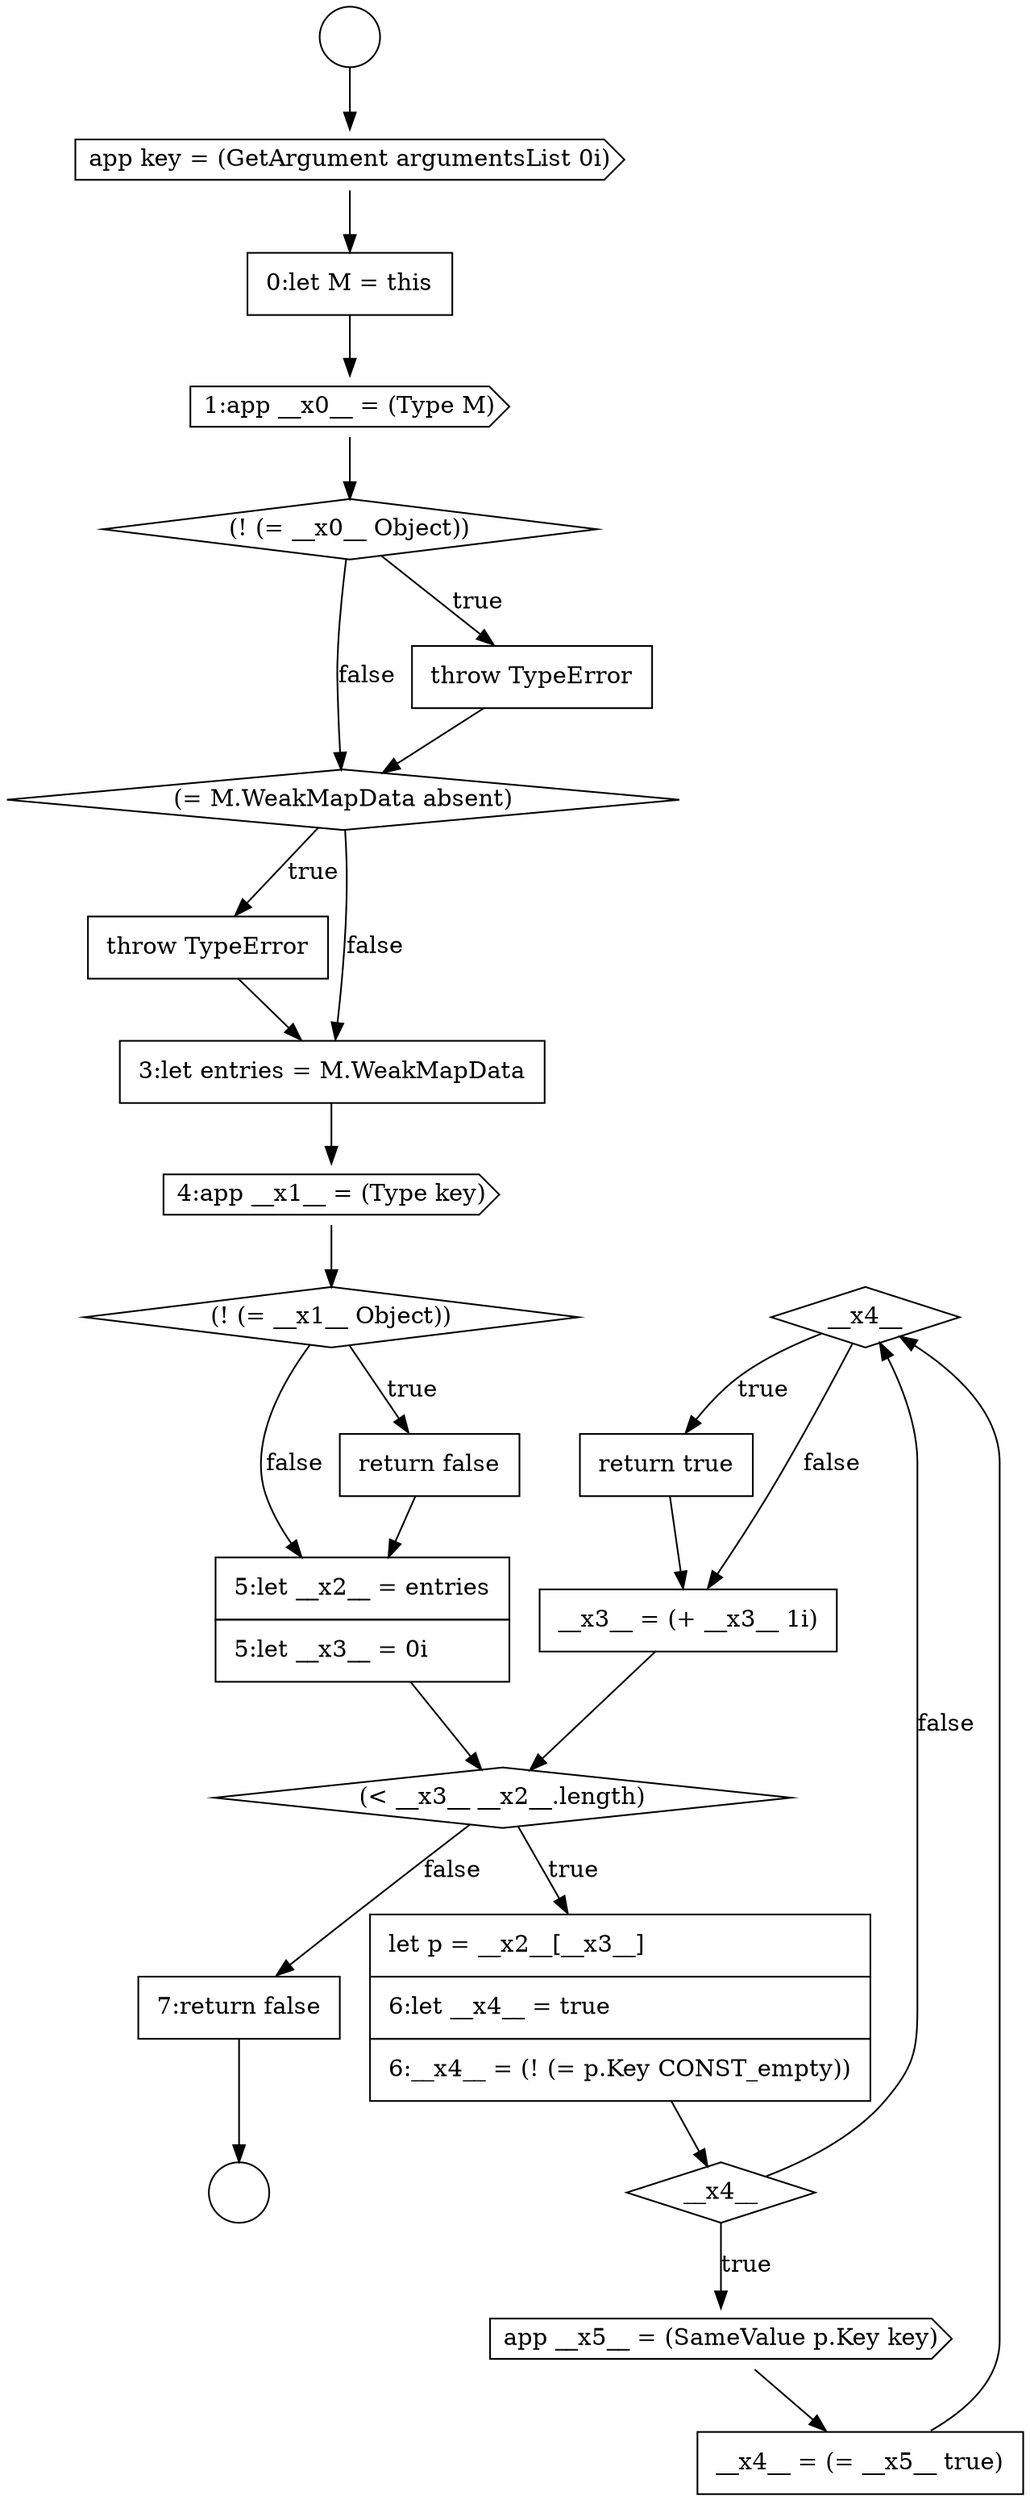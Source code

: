 digraph {
  node15278 [shape=diamond, label=<<font color="black">__x4__</font>> color="black" fillcolor="white" style=filled]
  node15267 [shape=none, margin=0, label=<<font color="black">
    <table border="0" cellborder="1" cellspacing="0" cellpadding="10">
      <tr><td align="left">throw TypeError</td></tr>
    </table>
  </font>> color="black" fillcolor="white" style=filled]
  node15263 [shape=cds, label=<<font color="black">1:app __x0__ = (Type M)</font>> color="black" fillcolor="white" style=filled]
  node15264 [shape=diamond, label=<<font color="black">(! (= __x0__ Object))</font>> color="black" fillcolor="white" style=filled]
  node15271 [shape=none, margin=0, label=<<font color="black">
    <table border="0" cellborder="1" cellspacing="0" cellpadding="10">
      <tr><td align="left">return false</td></tr>
    </table>
  </font>> color="black" fillcolor="white" style=filled]
  node15281 [shape=none, margin=0, label=<<font color="black">
    <table border="0" cellborder="1" cellspacing="0" cellpadding="10">
      <tr><td align="left">7:return false</td></tr>
    </table>
  </font>> color="black" fillcolor="white" style=filled]
  node15276 [shape=cds, label=<<font color="black">app __x5__ = (SameValue p.Key key)</font>> color="black" fillcolor="white" style=filled]
  node15269 [shape=cds, label=<<font color="black">4:app __x1__ = (Type key)</font>> color="black" fillcolor="white" style=filled]
  node15274 [shape=none, margin=0, label=<<font color="black">
    <table border="0" cellborder="1" cellspacing="0" cellpadding="10">
      <tr><td align="left">let p = __x2__[__x3__]</td></tr>
      <tr><td align="left">6:let __x4__ = true</td></tr>
      <tr><td align="left">6:__x4__ = (! (= p.Key CONST_empty))</td></tr>
    </table>
  </font>> color="black" fillcolor="white" style=filled]
  node15261 [shape=cds, label=<<font color="black">app key = (GetArgument argumentsList 0i)</font>> color="black" fillcolor="white" style=filled]
  node15279 [shape=none, margin=0, label=<<font color="black">
    <table border="0" cellborder="1" cellspacing="0" cellpadding="10">
      <tr><td align="left">return true</td></tr>
    </table>
  </font>> color="black" fillcolor="white" style=filled]
  node15266 [shape=diamond, label=<<font color="black">(= M.WeakMapData absent)</font>> color="black" fillcolor="white" style=filled]
  node15265 [shape=none, margin=0, label=<<font color="black">
    <table border="0" cellborder="1" cellspacing="0" cellpadding="10">
      <tr><td align="left">throw TypeError</td></tr>
    </table>
  </font>> color="black" fillcolor="white" style=filled]
  node15270 [shape=diamond, label=<<font color="black">(! (= __x1__ Object))</font>> color="black" fillcolor="white" style=filled]
  node15275 [shape=diamond, label=<<font color="black">__x4__</font>> color="black" fillcolor="white" style=filled]
  node15280 [shape=none, margin=0, label=<<font color="black">
    <table border="0" cellborder="1" cellspacing="0" cellpadding="10">
      <tr><td align="left">__x3__ = (+ __x3__ 1i)</td></tr>
    </table>
  </font>> color="black" fillcolor="white" style=filled]
  node15259 [shape=circle label=" " color="black" fillcolor="white" style=filled]
  node15260 [shape=circle label=" " color="black" fillcolor="white" style=filled]
  node15277 [shape=none, margin=0, label=<<font color="black">
    <table border="0" cellborder="1" cellspacing="0" cellpadding="10">
      <tr><td align="left">__x4__ = (= __x5__ true)</td></tr>
    </table>
  </font>> color="black" fillcolor="white" style=filled]
  node15262 [shape=none, margin=0, label=<<font color="black">
    <table border="0" cellborder="1" cellspacing="0" cellpadding="10">
      <tr><td align="left">0:let M = this</td></tr>
    </table>
  </font>> color="black" fillcolor="white" style=filled]
  node15268 [shape=none, margin=0, label=<<font color="black">
    <table border="0" cellborder="1" cellspacing="0" cellpadding="10">
      <tr><td align="left">3:let entries = M.WeakMapData</td></tr>
    </table>
  </font>> color="black" fillcolor="white" style=filled]
  node15272 [shape=none, margin=0, label=<<font color="black">
    <table border="0" cellborder="1" cellspacing="0" cellpadding="10">
      <tr><td align="left">5:let __x2__ = entries</td></tr>
      <tr><td align="left">5:let __x3__ = 0i</td></tr>
    </table>
  </font>> color="black" fillcolor="white" style=filled]
  node15273 [shape=diamond, label=<<font color="black">(&lt; __x3__ __x2__.length)</font>> color="black" fillcolor="white" style=filled]
  node15270 -> node15271 [label=<<font color="black">true</font>> color="black"]
  node15270 -> node15272 [label=<<font color="black">false</font>> color="black"]
  node15263 -> node15264 [ color="black"]
  node15266 -> node15267 [label=<<font color="black">true</font>> color="black"]
  node15266 -> node15268 [label=<<font color="black">false</font>> color="black"]
  node15278 -> node15279 [label=<<font color="black">true</font>> color="black"]
  node15278 -> node15280 [label=<<font color="black">false</font>> color="black"]
  node15273 -> node15274 [label=<<font color="black">true</font>> color="black"]
  node15273 -> node15281 [label=<<font color="black">false</font>> color="black"]
  node15280 -> node15273 [ color="black"]
  node15276 -> node15277 [ color="black"]
  node15268 -> node15269 [ color="black"]
  node15279 -> node15280 [ color="black"]
  node15259 -> node15261 [ color="black"]
  node15269 -> node15270 [ color="black"]
  node15274 -> node15275 [ color="black"]
  node15272 -> node15273 [ color="black"]
  node15267 -> node15268 [ color="black"]
  node15262 -> node15263 [ color="black"]
  node15275 -> node15276 [label=<<font color="black">true</font>> color="black"]
  node15275 -> node15278 [label=<<font color="black">false</font>> color="black"]
  node15281 -> node15260 [ color="black"]
  node15265 -> node15266 [ color="black"]
  node15261 -> node15262 [ color="black"]
  node15271 -> node15272 [ color="black"]
  node15277 -> node15278 [ color="black"]
  node15264 -> node15265 [label=<<font color="black">true</font>> color="black"]
  node15264 -> node15266 [label=<<font color="black">false</font>> color="black"]
}
